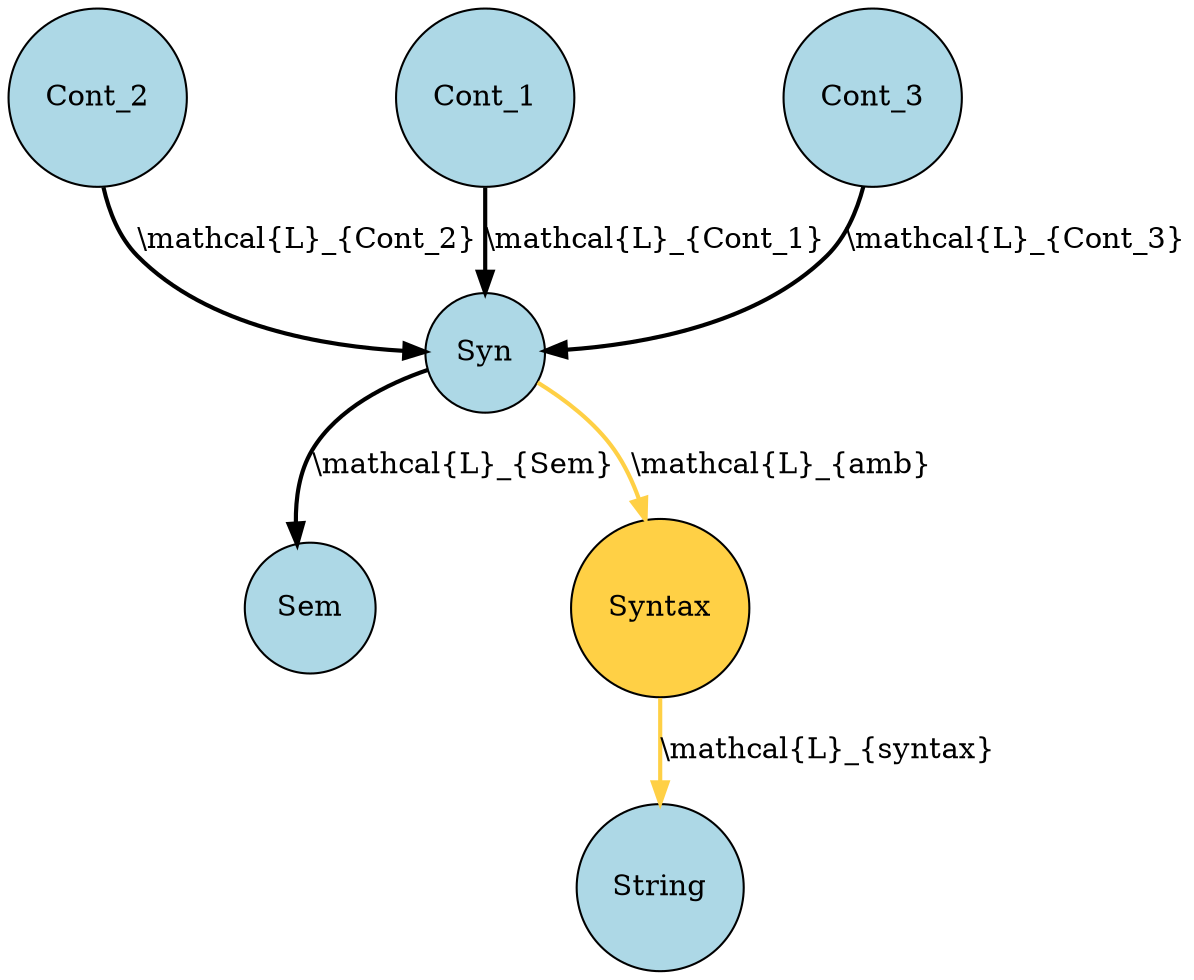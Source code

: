 strict digraph "illustration3" {
  node [shape="circle",style="filled",fillcolor="lightblue"]
  edge [style="bold"]
  "Cont_2" -> "Syn" [label="\\mathcal{L}_{Cont_2}"]
  "Cont_1" -> "Syn" [label="\\mathcal{L}_{Cont_1}"]
  "Cont_3" -> "Syn" [label="\\mathcal{L}_{Cont_3}"]
  "Syn" -> "Sem" [label="\\mathcal{L}_{Sem}"]
  "Syntax" [fillcolor="#FFD045"]
  "Syn" -> "Syntax" [label="\\mathcal{L}_{amb}", color="#FFD045"]
  "Syntax" -> "String" [label="\\mathcal{L}_{syntax}", color="#FFD045"]
}
